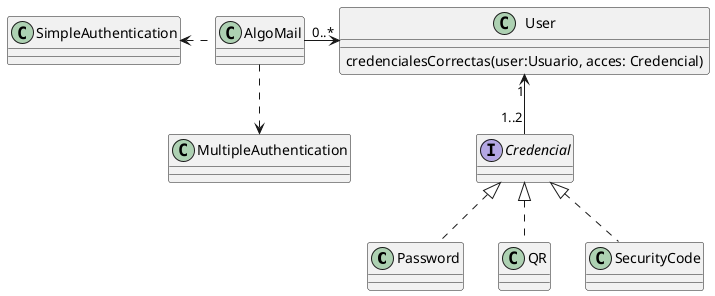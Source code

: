 @startuml
'https://plantuml.com/class-diagram

class Password implements Credencial
class QR implements Credencial
class SecurityCode implements Credencial
interface Credencial

class User{
    credencialesCorrectas(user:Usuario, acces: Credencial)
}

class AlgoMail{
}


AlgoMail .left.> SimpleAuthentication
AlgoMail ..> MultipleAuthentication
AlgoMail ->"0..*" User
User "1"<--"1..2" Credencial
@enduml